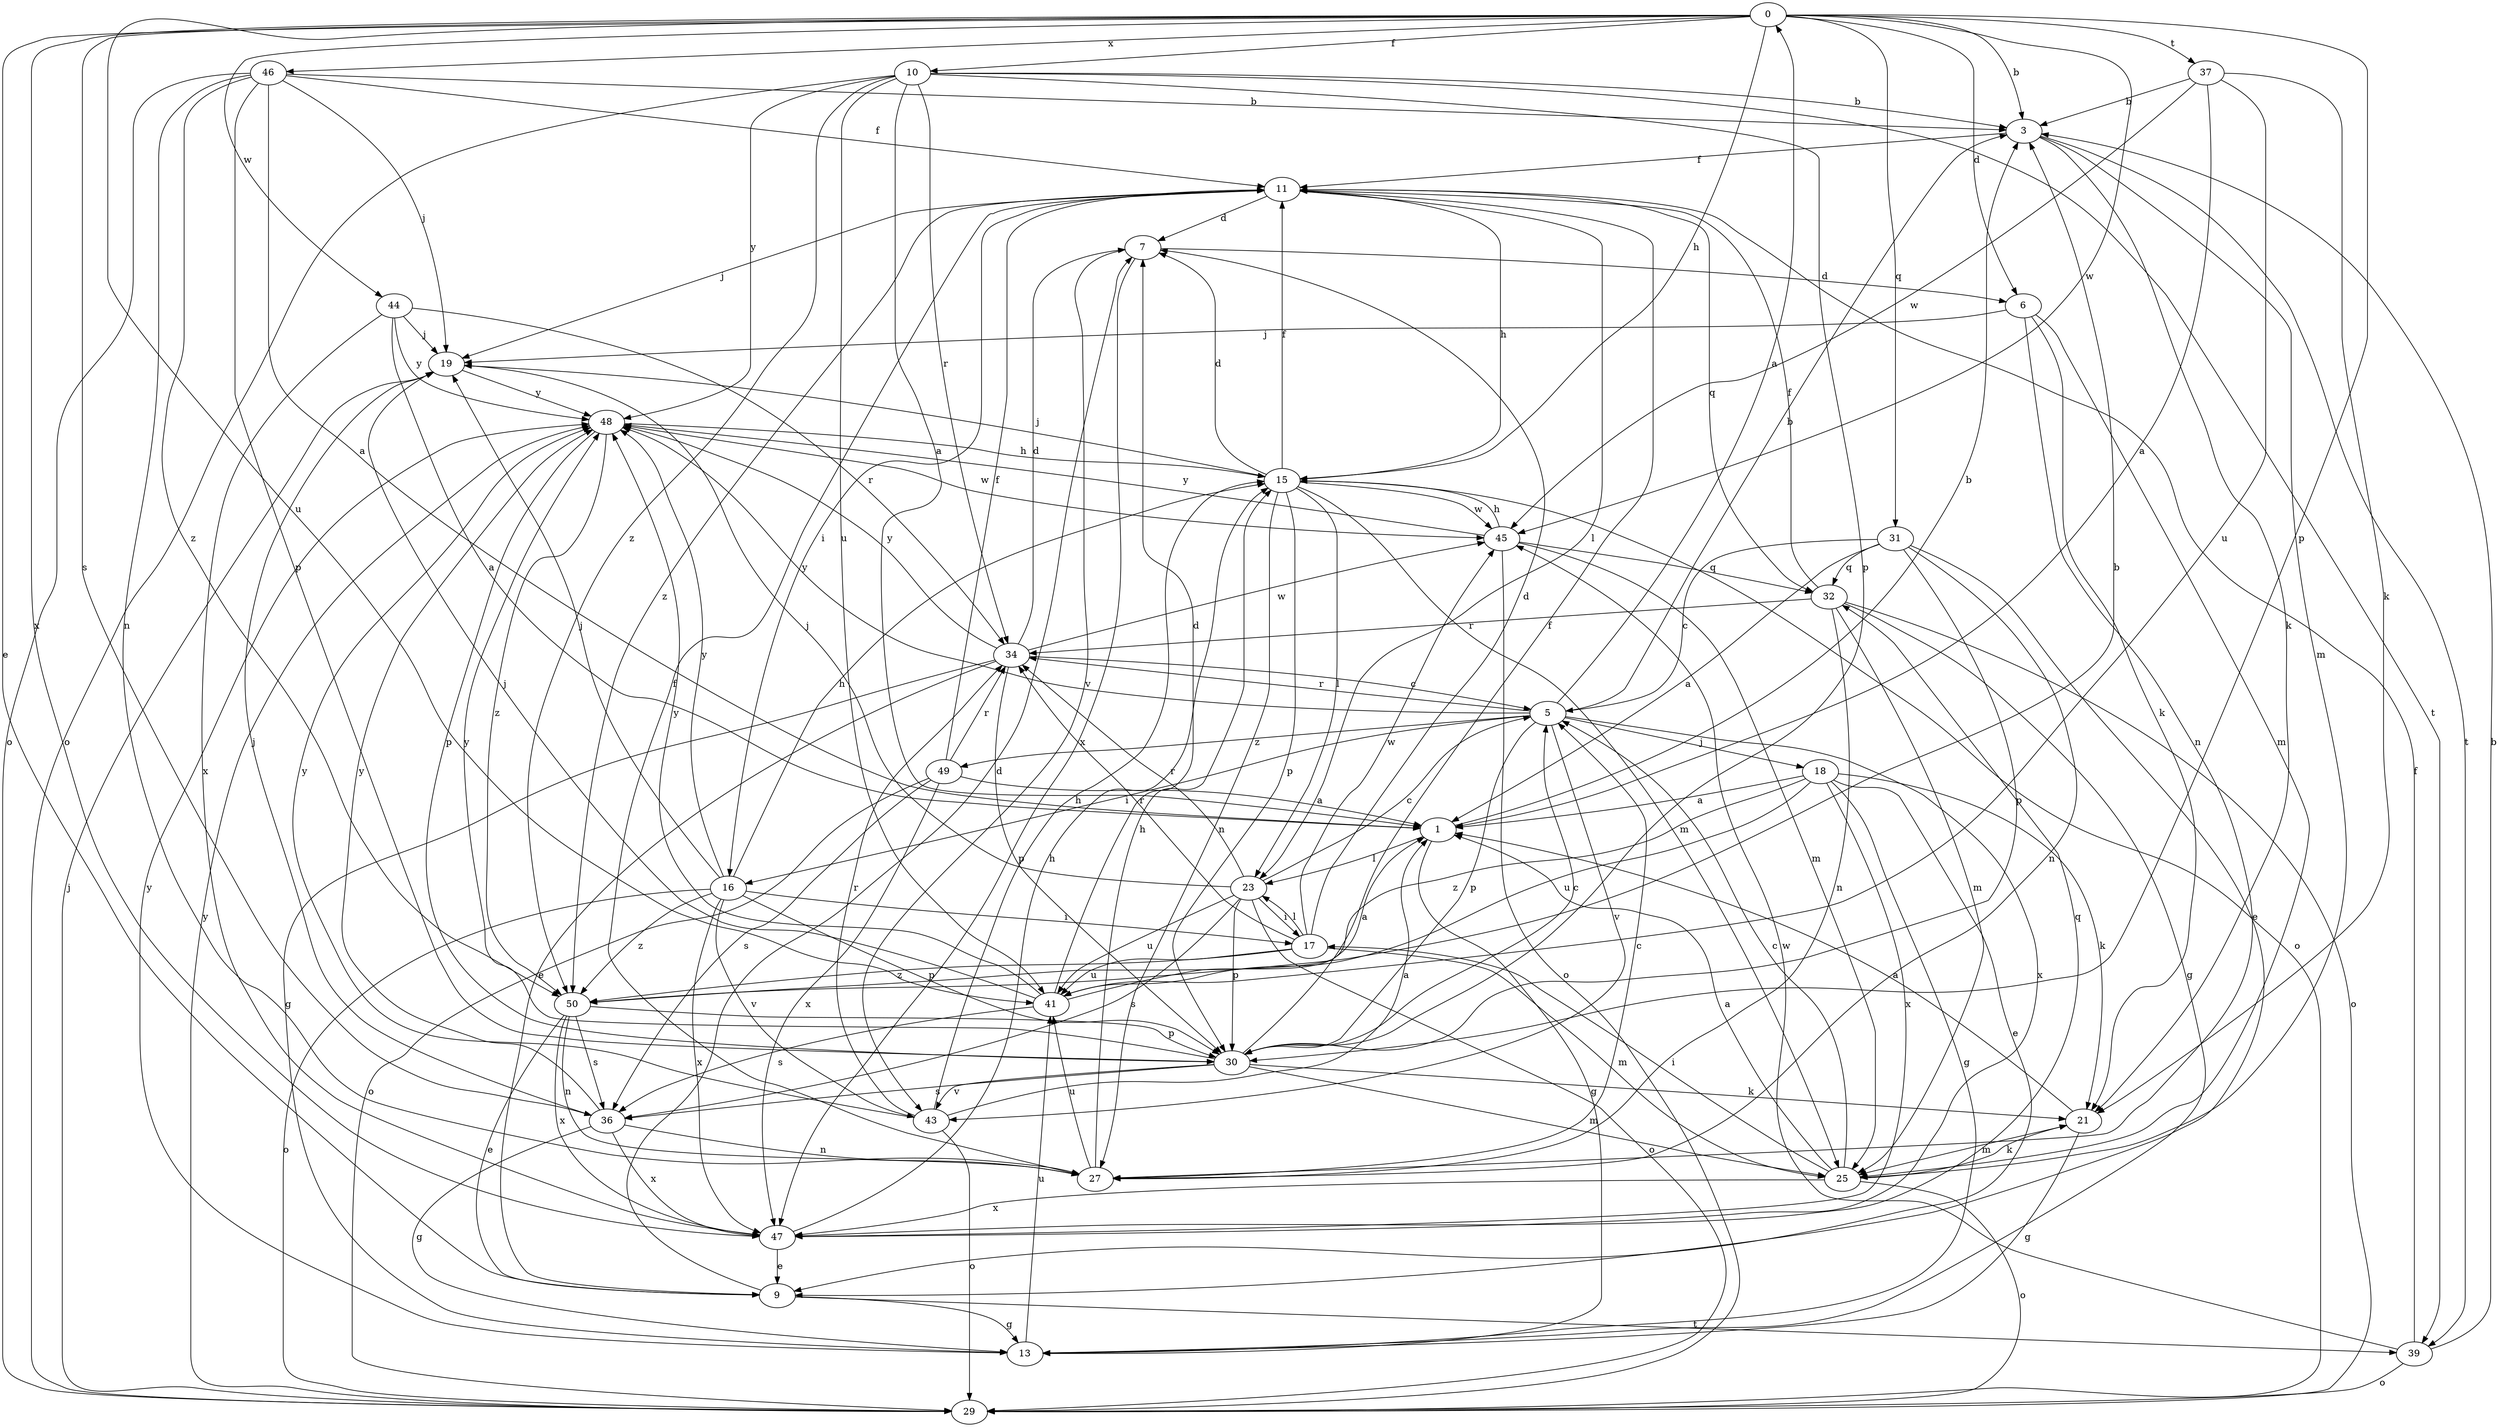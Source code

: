 strict digraph  {
0;
1;
3;
5;
6;
7;
9;
10;
11;
13;
15;
16;
17;
18;
19;
21;
23;
25;
27;
29;
30;
31;
32;
34;
36;
37;
39;
41;
43;
44;
45;
46;
47;
48;
49;
50;
0 -> 3  [label=b];
0 -> 6  [label=d];
0 -> 9  [label=e];
0 -> 10  [label=f];
0 -> 15  [label=h];
0 -> 30  [label=p];
0 -> 31  [label=q];
0 -> 36  [label=s];
0 -> 37  [label=t];
0 -> 41  [label=u];
0 -> 44  [label=w];
0 -> 45  [label=w];
0 -> 46  [label=x];
0 -> 47  [label=x];
1 -> 3  [label=b];
1 -> 13  [label=g];
1 -> 23  [label=l];
3 -> 11  [label=f];
3 -> 21  [label=k];
3 -> 25  [label=m];
3 -> 39  [label=t];
5 -> 0  [label=a];
5 -> 3  [label=b];
5 -> 16  [label=i];
5 -> 18  [label=j];
5 -> 30  [label=p];
5 -> 34  [label=r];
5 -> 43  [label=v];
5 -> 47  [label=x];
5 -> 48  [label=y];
5 -> 49  [label=z];
6 -> 19  [label=j];
6 -> 21  [label=k];
6 -> 25  [label=m];
6 -> 27  [label=n];
7 -> 6  [label=d];
7 -> 43  [label=v];
7 -> 47  [label=x];
9 -> 7  [label=d];
9 -> 13  [label=g];
9 -> 39  [label=t];
10 -> 1  [label=a];
10 -> 3  [label=b];
10 -> 29  [label=o];
10 -> 30  [label=p];
10 -> 34  [label=r];
10 -> 39  [label=t];
10 -> 41  [label=u];
10 -> 48  [label=y];
10 -> 50  [label=z];
11 -> 7  [label=d];
11 -> 15  [label=h];
11 -> 16  [label=i];
11 -> 19  [label=j];
11 -> 23  [label=l];
11 -> 32  [label=q];
11 -> 50  [label=z];
13 -> 41  [label=u];
13 -> 48  [label=y];
15 -> 7  [label=d];
15 -> 11  [label=f];
15 -> 19  [label=j];
15 -> 23  [label=l];
15 -> 25  [label=m];
15 -> 27  [label=n];
15 -> 29  [label=o];
15 -> 30  [label=p];
15 -> 45  [label=w];
16 -> 15  [label=h];
16 -> 17  [label=i];
16 -> 19  [label=j];
16 -> 29  [label=o];
16 -> 30  [label=p];
16 -> 43  [label=v];
16 -> 47  [label=x];
16 -> 48  [label=y];
16 -> 50  [label=z];
17 -> 7  [label=d];
17 -> 23  [label=l];
17 -> 25  [label=m];
17 -> 34  [label=r];
17 -> 41  [label=u];
17 -> 45  [label=w];
17 -> 50  [label=z];
18 -> 1  [label=a];
18 -> 9  [label=e];
18 -> 13  [label=g];
18 -> 21  [label=k];
18 -> 41  [label=u];
18 -> 47  [label=x];
18 -> 50  [label=z];
19 -> 48  [label=y];
21 -> 1  [label=a];
21 -> 13  [label=g];
21 -> 25  [label=m];
23 -> 5  [label=c];
23 -> 17  [label=i];
23 -> 19  [label=j];
23 -> 29  [label=o];
23 -> 30  [label=p];
23 -> 34  [label=r];
23 -> 36  [label=s];
23 -> 41  [label=u];
25 -> 1  [label=a];
25 -> 5  [label=c];
25 -> 17  [label=i];
25 -> 21  [label=k];
25 -> 29  [label=o];
25 -> 47  [label=x];
27 -> 5  [label=c];
27 -> 11  [label=f];
27 -> 15  [label=h];
27 -> 41  [label=u];
29 -> 19  [label=j];
29 -> 48  [label=y];
30 -> 5  [label=c];
30 -> 11  [label=f];
30 -> 21  [label=k];
30 -> 25  [label=m];
30 -> 36  [label=s];
30 -> 43  [label=v];
30 -> 48  [label=y];
31 -> 1  [label=a];
31 -> 5  [label=c];
31 -> 9  [label=e];
31 -> 27  [label=n];
31 -> 30  [label=p];
31 -> 32  [label=q];
32 -> 11  [label=f];
32 -> 13  [label=g];
32 -> 25  [label=m];
32 -> 27  [label=n];
32 -> 29  [label=o];
32 -> 34  [label=r];
34 -> 5  [label=c];
34 -> 7  [label=d];
34 -> 9  [label=e];
34 -> 13  [label=g];
34 -> 30  [label=p];
34 -> 45  [label=w];
34 -> 48  [label=y];
36 -> 13  [label=g];
36 -> 19  [label=j];
36 -> 27  [label=n];
36 -> 47  [label=x];
36 -> 48  [label=y];
37 -> 1  [label=a];
37 -> 3  [label=b];
37 -> 21  [label=k];
37 -> 41  [label=u];
37 -> 45  [label=w];
39 -> 3  [label=b];
39 -> 11  [label=f];
39 -> 29  [label=o];
39 -> 45  [label=w];
41 -> 1  [label=a];
41 -> 7  [label=d];
41 -> 19  [label=j];
41 -> 36  [label=s];
41 -> 48  [label=y];
43 -> 1  [label=a];
43 -> 15  [label=h];
43 -> 29  [label=o];
43 -> 34  [label=r];
43 -> 48  [label=y];
44 -> 1  [label=a];
44 -> 19  [label=j];
44 -> 34  [label=r];
44 -> 47  [label=x];
44 -> 48  [label=y];
45 -> 15  [label=h];
45 -> 25  [label=m];
45 -> 29  [label=o];
45 -> 32  [label=q];
45 -> 48  [label=y];
46 -> 1  [label=a];
46 -> 3  [label=b];
46 -> 11  [label=f];
46 -> 19  [label=j];
46 -> 27  [label=n];
46 -> 29  [label=o];
46 -> 30  [label=p];
46 -> 50  [label=z];
47 -> 9  [label=e];
47 -> 15  [label=h];
47 -> 32  [label=q];
48 -> 15  [label=h];
48 -> 30  [label=p];
48 -> 45  [label=w];
48 -> 50  [label=z];
49 -> 1  [label=a];
49 -> 11  [label=f];
49 -> 29  [label=o];
49 -> 34  [label=r];
49 -> 36  [label=s];
49 -> 47  [label=x];
50 -> 3  [label=b];
50 -> 9  [label=e];
50 -> 27  [label=n];
50 -> 30  [label=p];
50 -> 36  [label=s];
50 -> 47  [label=x];
}
